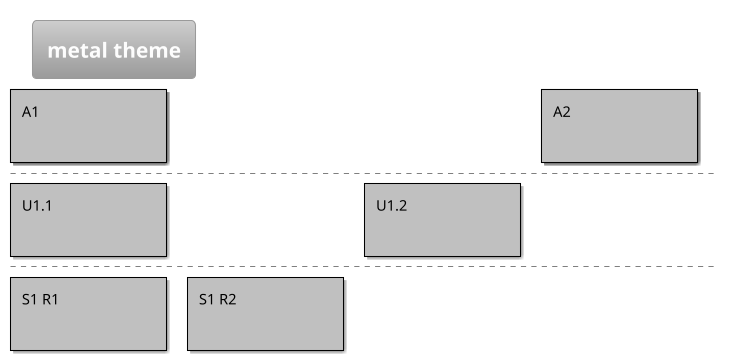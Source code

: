 ' Do not edit
' Theme Gallery
' autogenerated by script
'
@startboard
!theme metal
title metal theme
A1
+U1.1
++S1 R1
++S1 R2 
+U1.2
A2
@endboard
